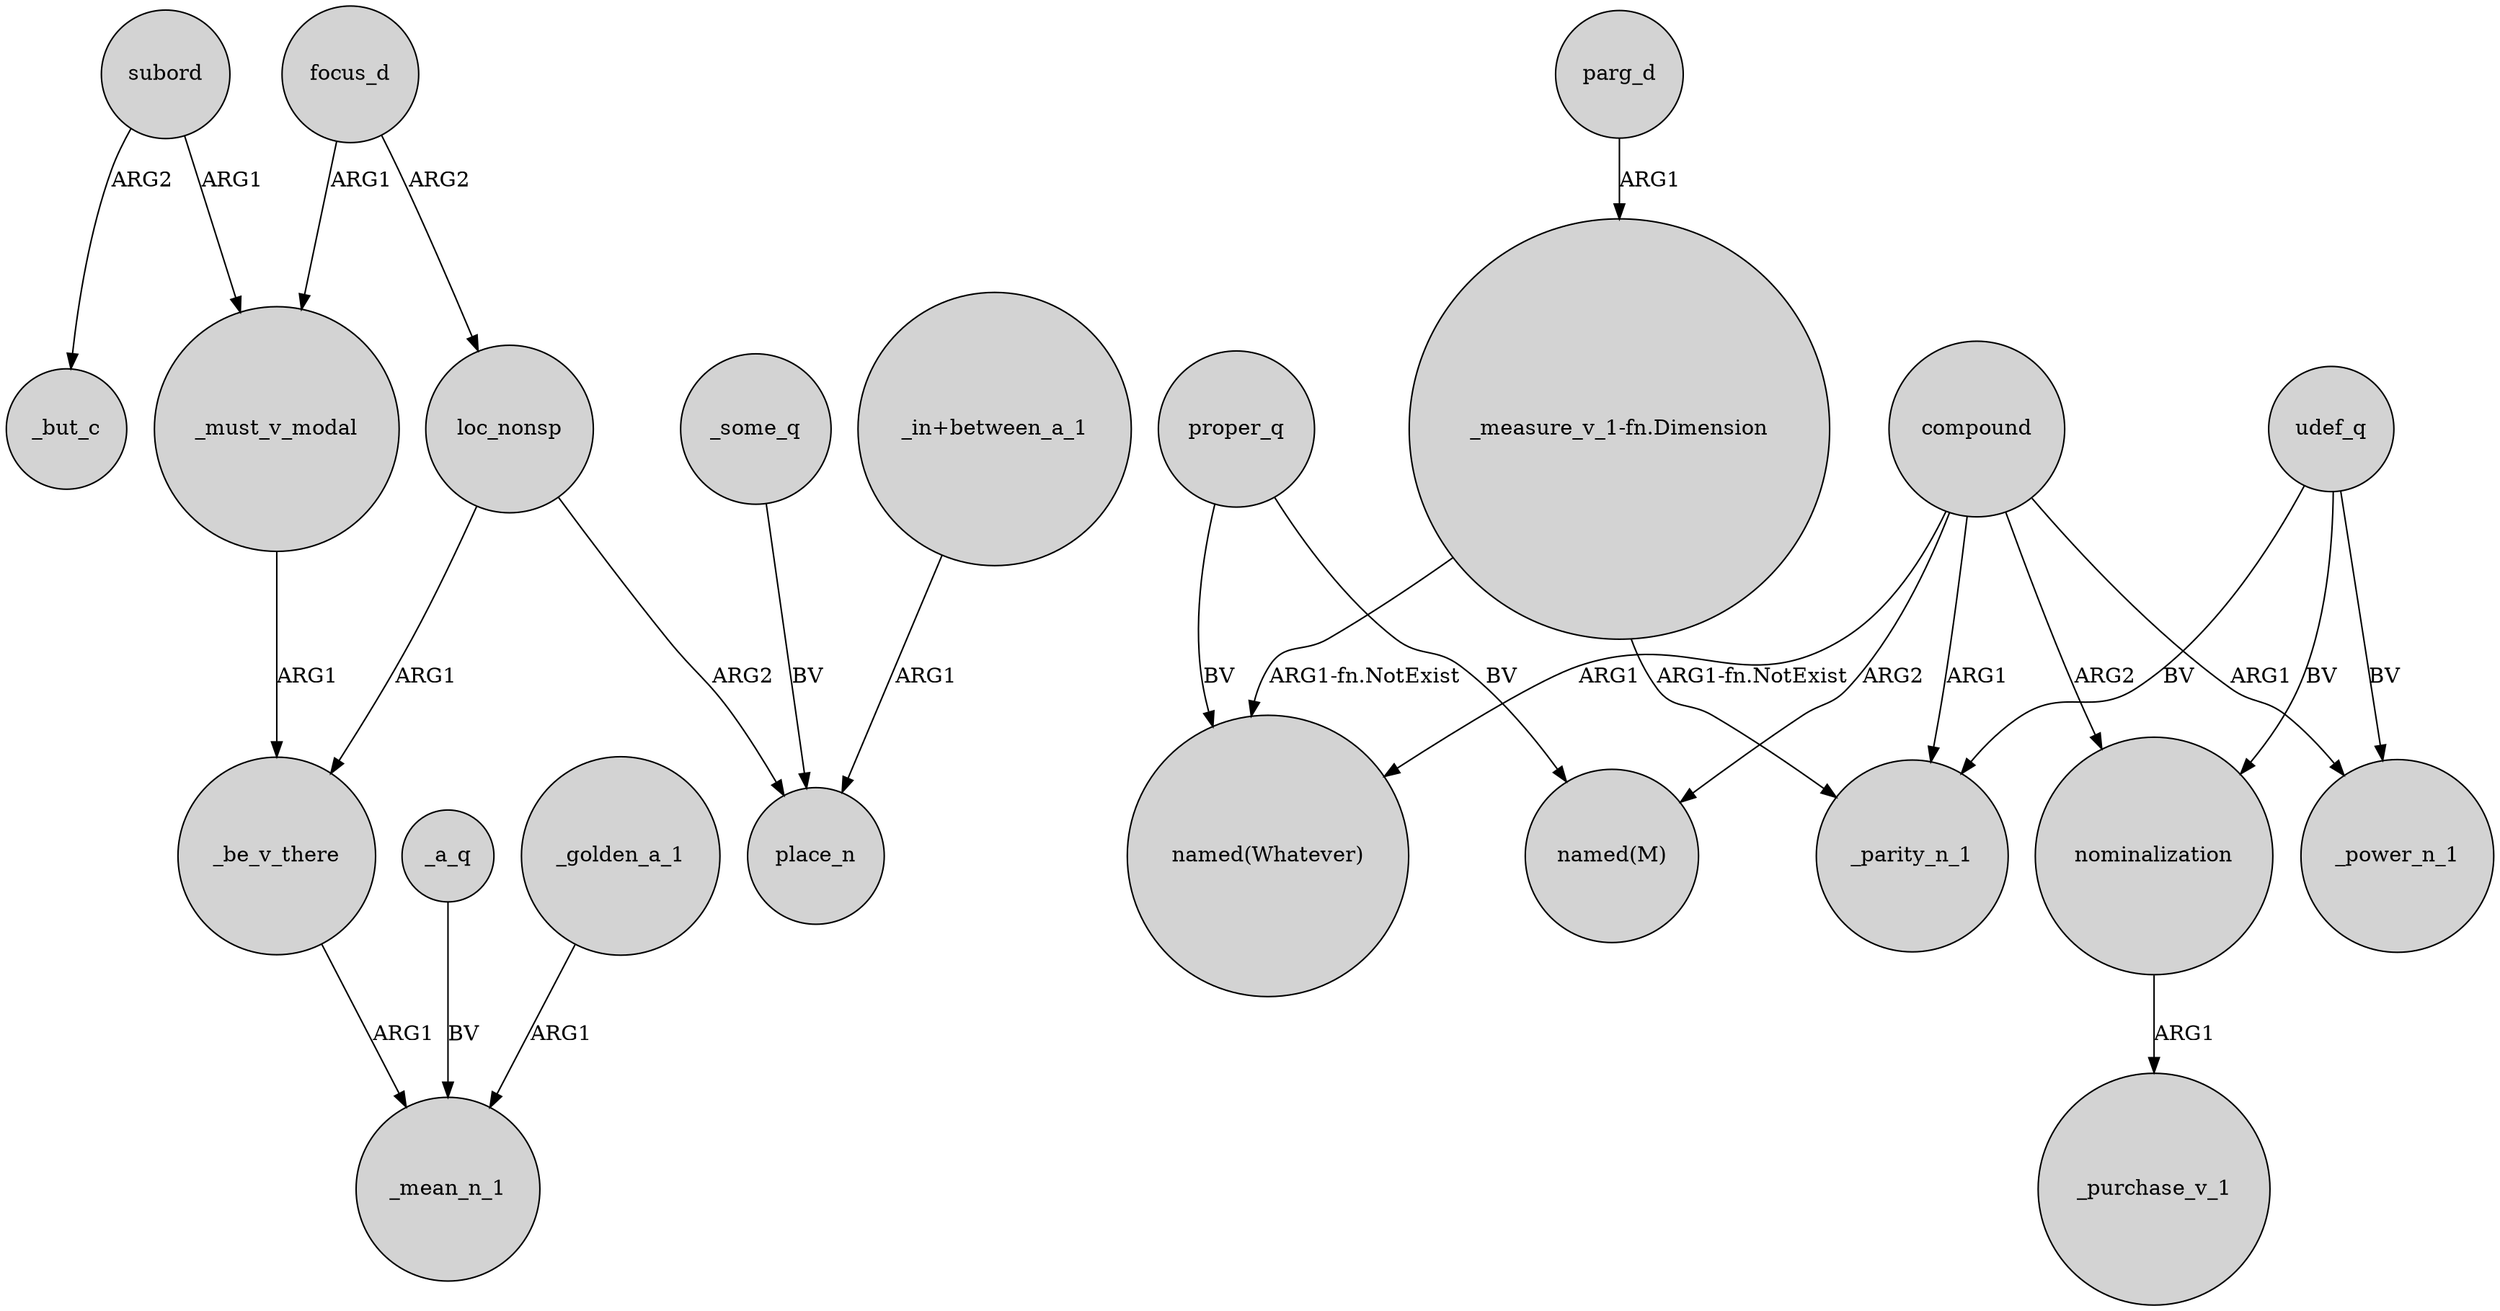 digraph {
	node [shape=circle style=filled]
	subord -> _but_c [label=ARG2]
	focus_d -> loc_nonsp [label=ARG2]
	"_measure_v_1-fn.Dimension" -> "named(Whatever)" [label="ARG1-fn.NotExist"]
	parg_d -> "_measure_v_1-fn.Dimension" [label=ARG1]
	_a_q -> _mean_n_1 [label=BV]
	_be_v_there -> _mean_n_1 [label=ARG1]
	_golden_a_1 -> _mean_n_1 [label=ARG1]
	udef_q -> _parity_n_1 [label=BV]
	nominalization -> _purchase_v_1 [label=ARG1]
	loc_nonsp -> _be_v_there [label=ARG1]
	compound -> nominalization [label=ARG2]
	proper_q -> "named(Whatever)" [label=BV]
	_some_q -> place_n [label=BV]
	proper_q -> "named(M)" [label=BV]
	compound -> "named(Whatever)" [label=ARG1]
	compound -> _parity_n_1 [label=ARG1]
	focus_d -> _must_v_modal [label=ARG1]
	"_measure_v_1-fn.Dimension" -> _parity_n_1 [label="ARG1-fn.NotExist"]
	compound -> "named(M)" [label=ARG2]
	subord -> _must_v_modal [label=ARG1]
	compound -> _power_n_1 [label=ARG1]
	udef_q -> nominalization [label=BV]
	loc_nonsp -> place_n [label=ARG2]
	"_in+between_a_1" -> place_n [label=ARG1]
	udef_q -> _power_n_1 [label=BV]
	_must_v_modal -> _be_v_there [label=ARG1]
}
